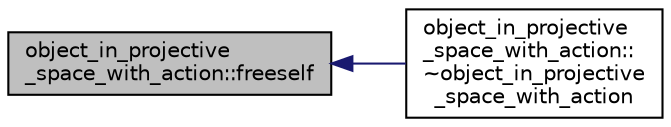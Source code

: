 digraph "object_in_projective_space_with_action::freeself"
{
  edge [fontname="Helvetica",fontsize="10",labelfontname="Helvetica",labelfontsize="10"];
  node [fontname="Helvetica",fontsize="10",shape=record];
  rankdir="LR";
  Node9 [label="object_in_projective\l_space_with_action::freeself",height=0.2,width=0.4,color="black", fillcolor="grey75", style="filled", fontcolor="black"];
  Node9 -> Node10 [dir="back",color="midnightblue",fontsize="10",style="solid",fontname="Helvetica"];
  Node10 [label="object_in_projective\l_space_with_action::\l~object_in_projective\l_space_with_action",height=0.2,width=0.4,color="black", fillcolor="white", style="filled",URL="$d5/d35/classobject__in__projective__space__with__action.html#a287c29d37fafb8ac864cac5a71f396f7"];
}

